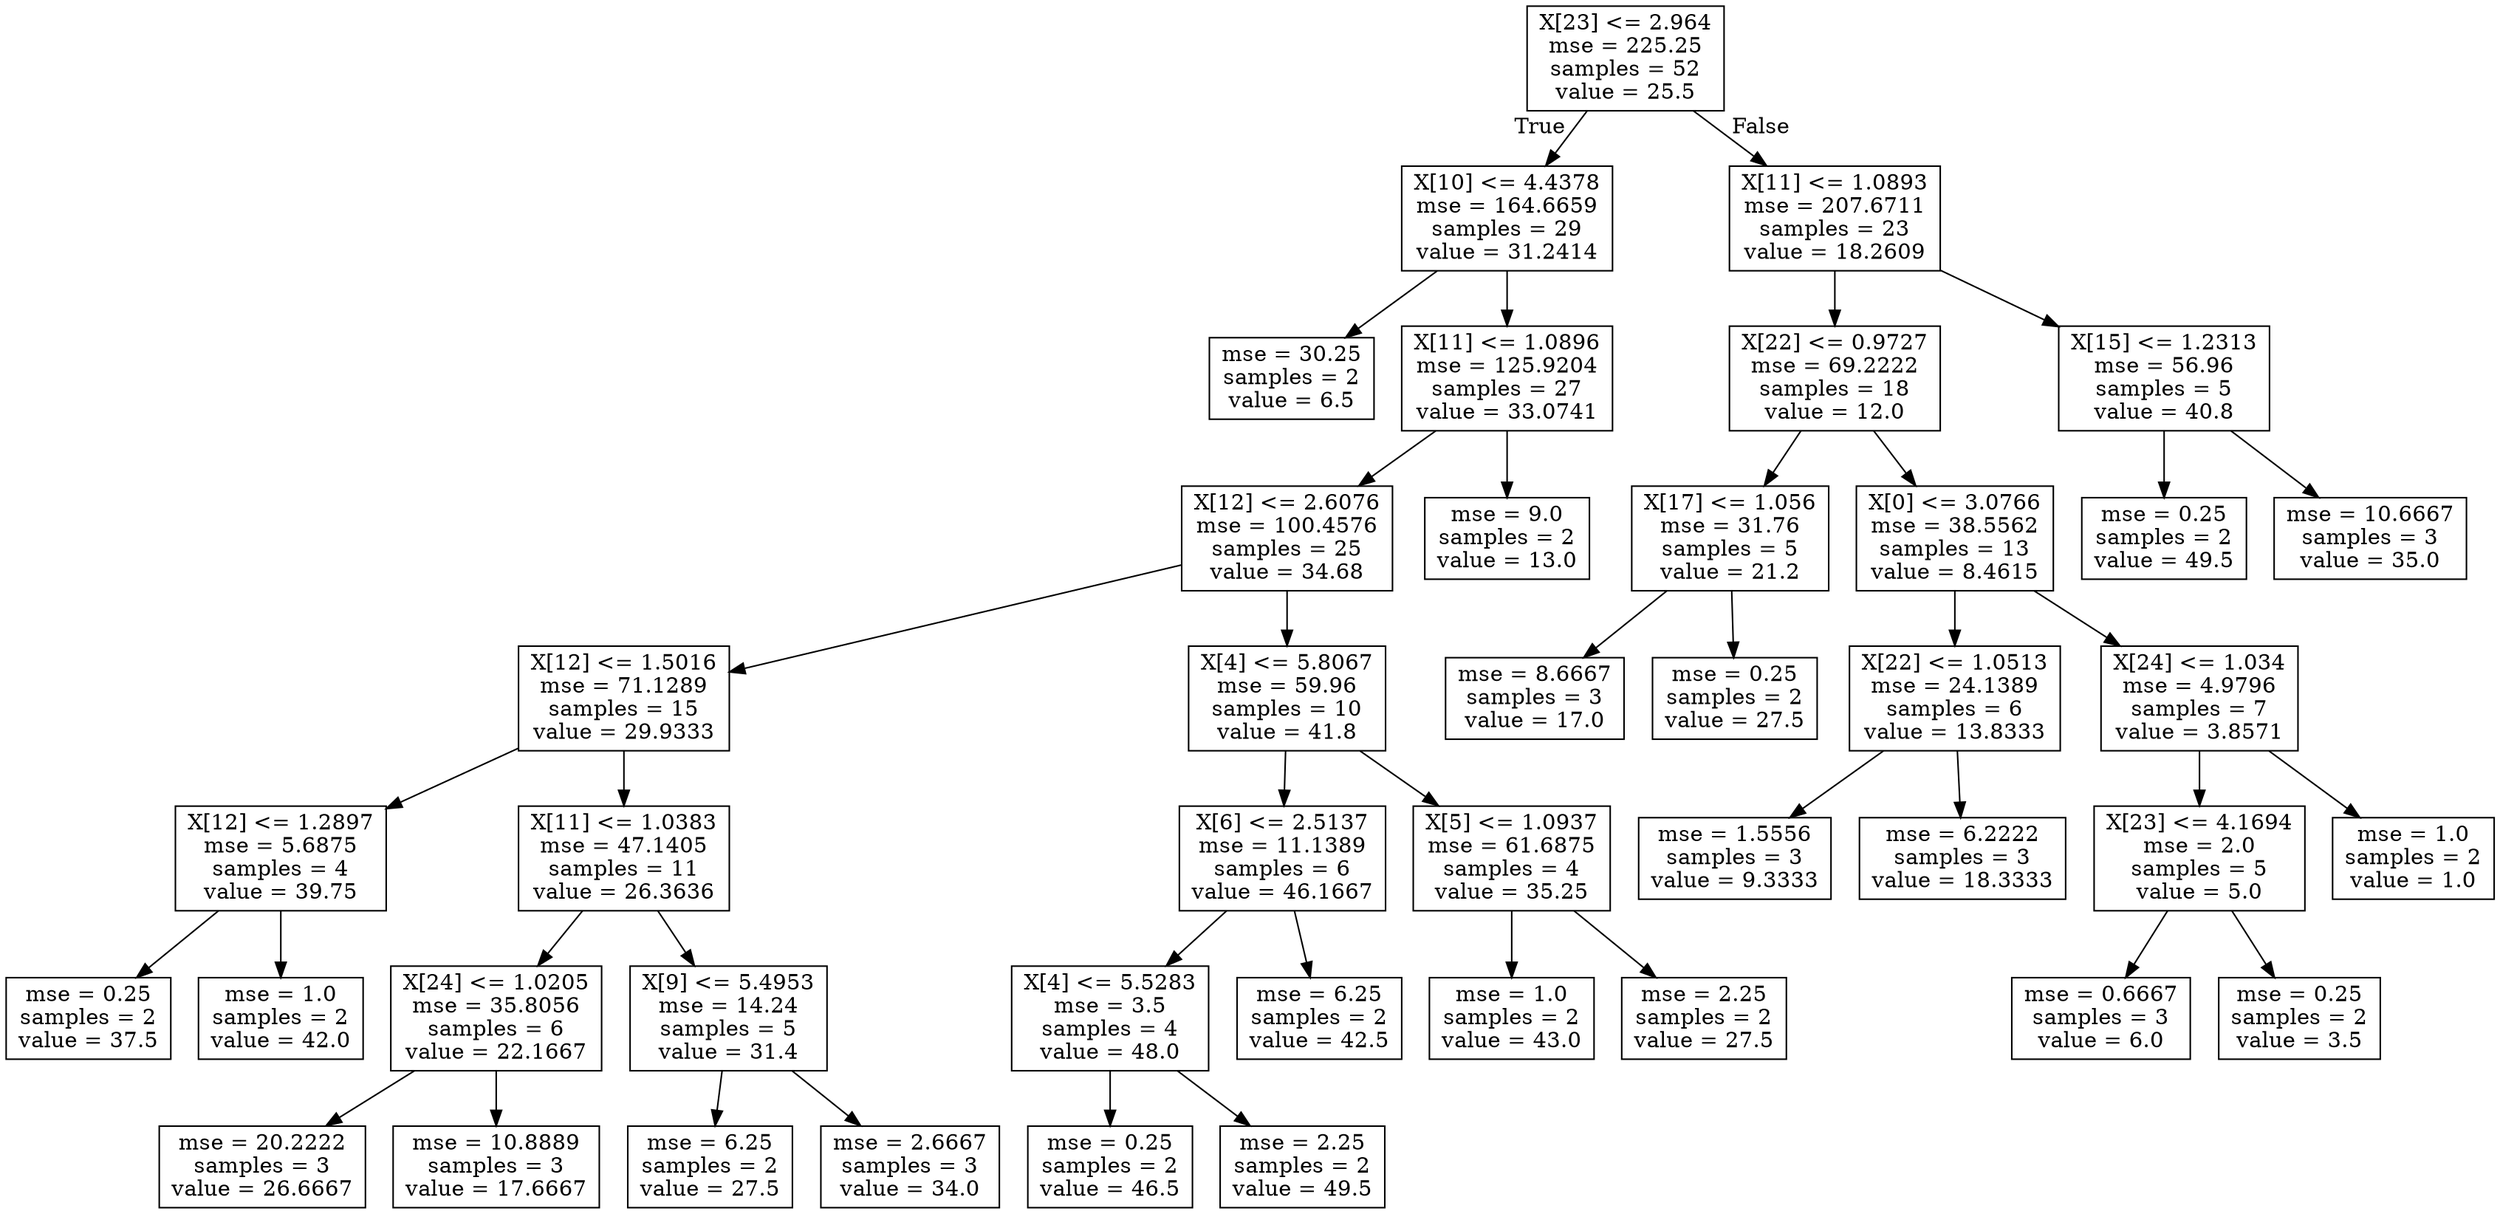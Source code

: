 digraph Tree {
node [shape=box] ;
0 [label="X[23] <= 2.964\nmse = 225.25\nsamples = 52\nvalue = 25.5"] ;
1 [label="X[10] <= 4.4378\nmse = 164.6659\nsamples = 29\nvalue = 31.2414"] ;
0 -> 1 [labeldistance=2.5, labelangle=45, headlabel="True"] ;
2 [label="mse = 30.25\nsamples = 2\nvalue = 6.5"] ;
1 -> 2 ;
3 [label="X[11] <= 1.0896\nmse = 125.9204\nsamples = 27\nvalue = 33.0741"] ;
1 -> 3 ;
4 [label="X[12] <= 2.6076\nmse = 100.4576\nsamples = 25\nvalue = 34.68"] ;
3 -> 4 ;
5 [label="X[12] <= 1.5016\nmse = 71.1289\nsamples = 15\nvalue = 29.9333"] ;
4 -> 5 ;
6 [label="X[12] <= 1.2897\nmse = 5.6875\nsamples = 4\nvalue = 39.75"] ;
5 -> 6 ;
7 [label="mse = 0.25\nsamples = 2\nvalue = 37.5"] ;
6 -> 7 ;
8 [label="mse = 1.0\nsamples = 2\nvalue = 42.0"] ;
6 -> 8 ;
9 [label="X[11] <= 1.0383\nmse = 47.1405\nsamples = 11\nvalue = 26.3636"] ;
5 -> 9 ;
10 [label="X[24] <= 1.0205\nmse = 35.8056\nsamples = 6\nvalue = 22.1667"] ;
9 -> 10 ;
11 [label="mse = 20.2222\nsamples = 3\nvalue = 26.6667"] ;
10 -> 11 ;
12 [label="mse = 10.8889\nsamples = 3\nvalue = 17.6667"] ;
10 -> 12 ;
13 [label="X[9] <= 5.4953\nmse = 14.24\nsamples = 5\nvalue = 31.4"] ;
9 -> 13 ;
14 [label="mse = 6.25\nsamples = 2\nvalue = 27.5"] ;
13 -> 14 ;
15 [label="mse = 2.6667\nsamples = 3\nvalue = 34.0"] ;
13 -> 15 ;
16 [label="X[4] <= 5.8067\nmse = 59.96\nsamples = 10\nvalue = 41.8"] ;
4 -> 16 ;
17 [label="X[6] <= 2.5137\nmse = 11.1389\nsamples = 6\nvalue = 46.1667"] ;
16 -> 17 ;
18 [label="X[4] <= 5.5283\nmse = 3.5\nsamples = 4\nvalue = 48.0"] ;
17 -> 18 ;
19 [label="mse = 0.25\nsamples = 2\nvalue = 46.5"] ;
18 -> 19 ;
20 [label="mse = 2.25\nsamples = 2\nvalue = 49.5"] ;
18 -> 20 ;
21 [label="mse = 6.25\nsamples = 2\nvalue = 42.5"] ;
17 -> 21 ;
22 [label="X[5] <= 1.0937\nmse = 61.6875\nsamples = 4\nvalue = 35.25"] ;
16 -> 22 ;
23 [label="mse = 1.0\nsamples = 2\nvalue = 43.0"] ;
22 -> 23 ;
24 [label="mse = 2.25\nsamples = 2\nvalue = 27.5"] ;
22 -> 24 ;
25 [label="mse = 9.0\nsamples = 2\nvalue = 13.0"] ;
3 -> 25 ;
26 [label="X[11] <= 1.0893\nmse = 207.6711\nsamples = 23\nvalue = 18.2609"] ;
0 -> 26 [labeldistance=2.5, labelangle=-45, headlabel="False"] ;
27 [label="X[22] <= 0.9727\nmse = 69.2222\nsamples = 18\nvalue = 12.0"] ;
26 -> 27 ;
28 [label="X[17] <= 1.056\nmse = 31.76\nsamples = 5\nvalue = 21.2"] ;
27 -> 28 ;
29 [label="mse = 8.6667\nsamples = 3\nvalue = 17.0"] ;
28 -> 29 ;
30 [label="mse = 0.25\nsamples = 2\nvalue = 27.5"] ;
28 -> 30 ;
31 [label="X[0] <= 3.0766\nmse = 38.5562\nsamples = 13\nvalue = 8.4615"] ;
27 -> 31 ;
32 [label="X[22] <= 1.0513\nmse = 24.1389\nsamples = 6\nvalue = 13.8333"] ;
31 -> 32 ;
33 [label="mse = 1.5556\nsamples = 3\nvalue = 9.3333"] ;
32 -> 33 ;
34 [label="mse = 6.2222\nsamples = 3\nvalue = 18.3333"] ;
32 -> 34 ;
35 [label="X[24] <= 1.034\nmse = 4.9796\nsamples = 7\nvalue = 3.8571"] ;
31 -> 35 ;
36 [label="X[23] <= 4.1694\nmse = 2.0\nsamples = 5\nvalue = 5.0"] ;
35 -> 36 ;
37 [label="mse = 0.6667\nsamples = 3\nvalue = 6.0"] ;
36 -> 37 ;
38 [label="mse = 0.25\nsamples = 2\nvalue = 3.5"] ;
36 -> 38 ;
39 [label="mse = 1.0\nsamples = 2\nvalue = 1.0"] ;
35 -> 39 ;
40 [label="X[15] <= 1.2313\nmse = 56.96\nsamples = 5\nvalue = 40.8"] ;
26 -> 40 ;
41 [label="mse = 0.25\nsamples = 2\nvalue = 49.5"] ;
40 -> 41 ;
42 [label="mse = 10.6667\nsamples = 3\nvalue = 35.0"] ;
40 -> 42 ;
}